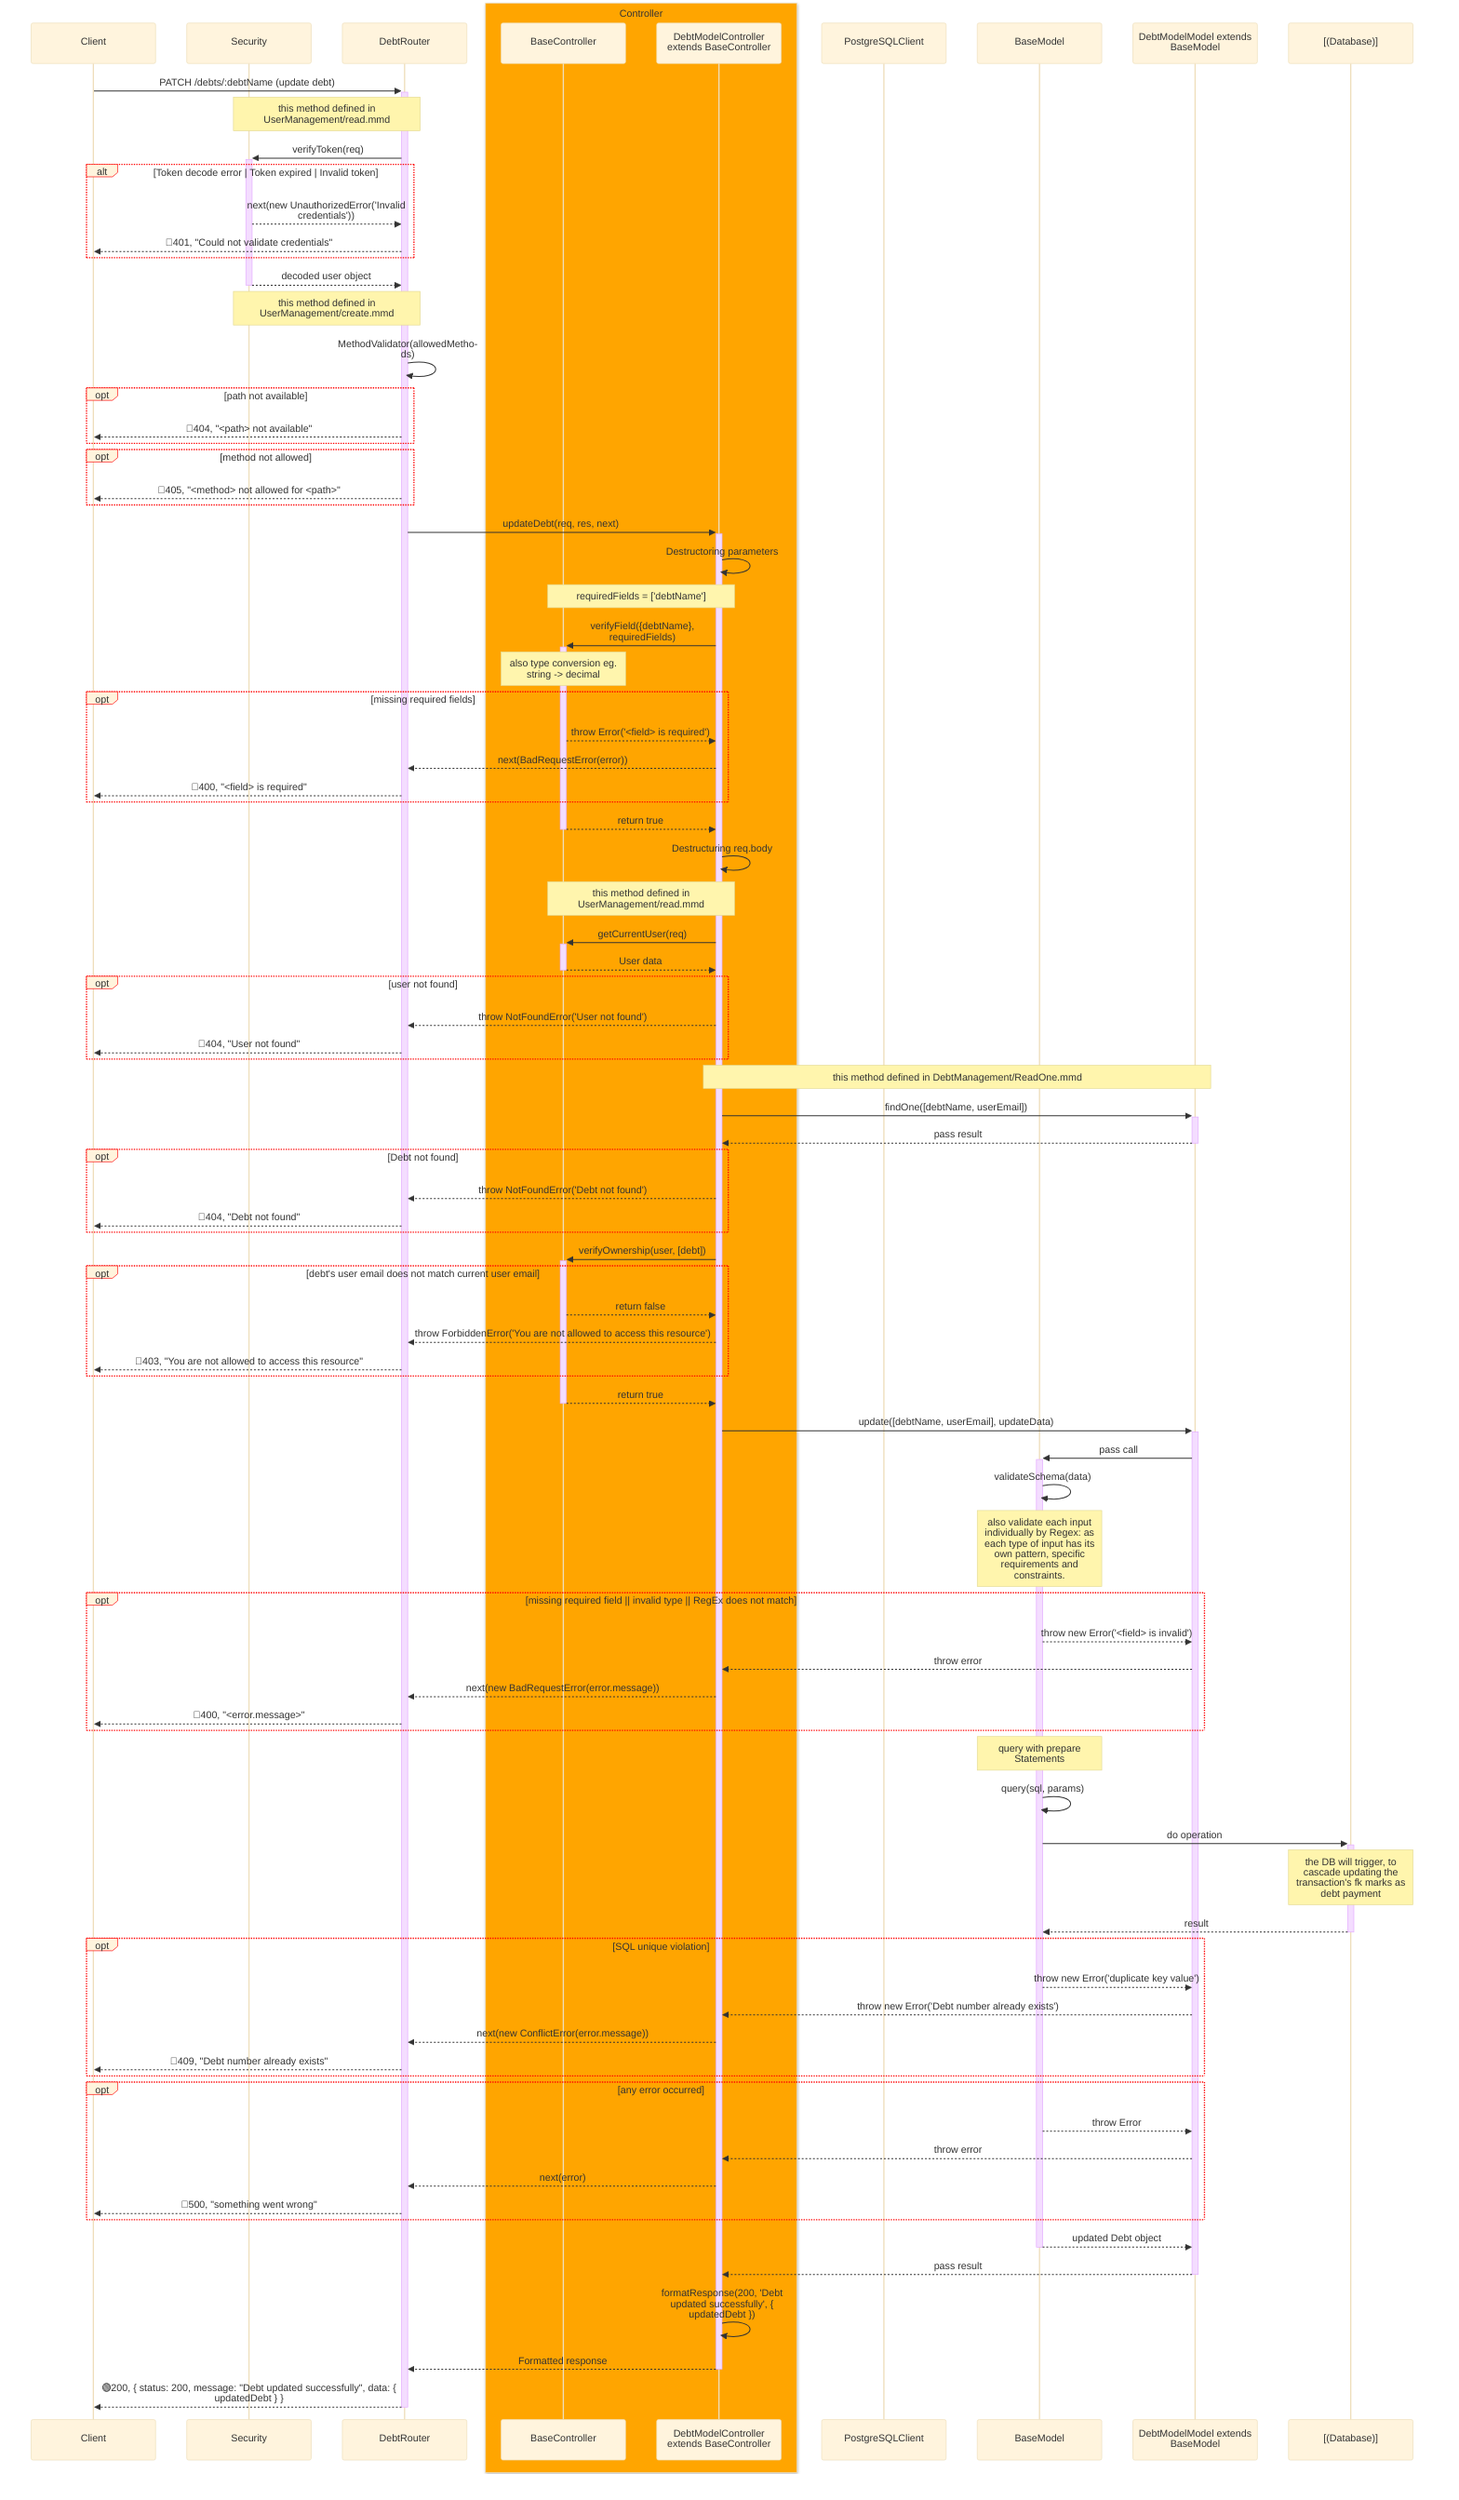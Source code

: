 %%{
    init: {
        "theme":"base",
        "themeVariables": {
            'labelBoxBorderColor': '#ff0000'
        },
        "sequence": { 
            "wrap": true, 
            "width": 200 
        } 
    }
}%%
sequenceDiagram
    participant Client
    participant Sec as Security
    participant Router as DebtRouter
    box orange Controller
        participant BaseCont as BaseController
        participant Cont as DebtModelController extends BaseController
    end
    participant PGClient as PostgreSQLClient
    participant BaseModel as BaseModel 
    participant Model as DebtModelModel extends BaseModel
    participant DB as [(Database)]

    Client->>+Router: PATCH /debts/:debtName (update debt)
    Note over Sec, Router: this method defined in UserManagement/read.mmd
    Router->>+Sec: verifyToken(req)
    alt Token decode error | Token expired | Invalid token
        Sec-->>Router: next(new UnauthorizedError('Invalid credentials'))
        Router-->>Client: 🔴401, "Could not validate credentials"
    end
    Sec-->>-Router: decoded user object 

    Note over Sec, Router: this method defined in UserManagement/create.mmd
    Router->>Router: MethodValidator(allowedMethods)
    opt path not available
        Router-->>Client: 🔴404, "<path> not available"
    end
    opt method not allowed
        Router-->>Client: 🔴405, "<method> not allowed for <path>"
    end
    Router->>+Cont: updateDebt(req, res, next)
    Cont->>Cont: Destructoring parameters

    Note over Cont, BaseCont: requiredFields = ['debtName']
    Cont->>+BaseCont: verifyField({debtName}, requiredFields)
    Note over BaseCont: also type conversion eg. string -> decimal
    opt missing required fields
        BaseCont-->>Cont: throw Error('<field> is required')
        Cont-->>Router: next(BadRequestError(error))
        Router-->>Client: 🔴400, "<field> is required"
    end
    BaseCont-->>-Cont: return true

    Cont->>Cont: Destructuring req.body
    Note over Cont, BaseCont: this method defined in UserManagement/read.mmd
    Cont->>+BaseCont: getCurrentUser(req)
    BaseCont-->>-Cont: User data
    opt user not found
        Cont-->>Router: throw NotFoundError('User not found')
        Router-->>Client: 🔴404, "User not found"
    end

    Note over Cont, Model: this method defined in DebtManagement/ReadOne.mmd
    Cont->>+Model: findOne([debtName, userEmail])
    Model-->>-Cont: pass result
    opt Debt not found
        Cont-->>Router: throw NotFoundError('Debt not found')
        Router-->>Client: 🔴404, "Debt not found"
    end

    Cont->>+BaseCont: verifyOwnership(user, [debt])
    opt debt's user email does not match current user email
        BaseCont-->>Cont: return false
        Cont-->>Router: throw ForbiddenError('You are not allowed to access this resource')
        Router-->>Client: 🔴403, "You are not allowed to access this resource"
    end
    BaseCont-->>-Cont: return true

    Cont->>+Model: update([debtName, userEmail], updateData)
    Model->>+BaseModel: pass call
    BaseModel->>BaseModel: validateSchema(data) 
    Note over BaseModel: also validate each input individually by Regex: as each type of input has its own pattern, specific requirements and constraints.
    opt missing required field || invalid type || RegEx does not match
        BaseModel-->>Model: throw new Error('<field> is invalid')
        Model-->>Cont: throw error
        Cont-->>Router: next(new BadRequestError(error.message))
        Router-->>Client: 🔴400, "<error.message>"
    end
    Note over BaseModel: query with prepare Statements
    BaseModel->>BaseModel: query(sql, params)
    BaseModel->>+DB: do operation
    Note over DB: the DB will trigger, to cascade updating the transaction's fk marks as debt payment
    DB-->>-BaseModel: result
    opt SQL unique violation
        BaseModel-->>Model: throw new Error('duplicate key value')
        Model-->>Cont: throw new Error('Debt number already exists')
        Cont-->>Router: next(new ConflictError(error.message))
        Router-->>Client: 🔴409, "Debt number already exists"
    end
    opt any error occurred
        BaseModel-->>Model: throw Error
        Model-->>Cont: throw error
        Cont-->>Router: next(error)
        Router-->>Client: 🔴500, "something went wrong"
    end
    BaseModel-->>-Model: updated Debt object
    Model-->>-Cont: pass result
    Cont->>Cont: formatResponse(200, 'Debt updated successfully', { updatedDebt })
    Cont-->>-Router: Formatted response
    Router-->>-Client: 🟢200, { status: 200, message: "Debt updated successfully", data: { updatedDebt } }
